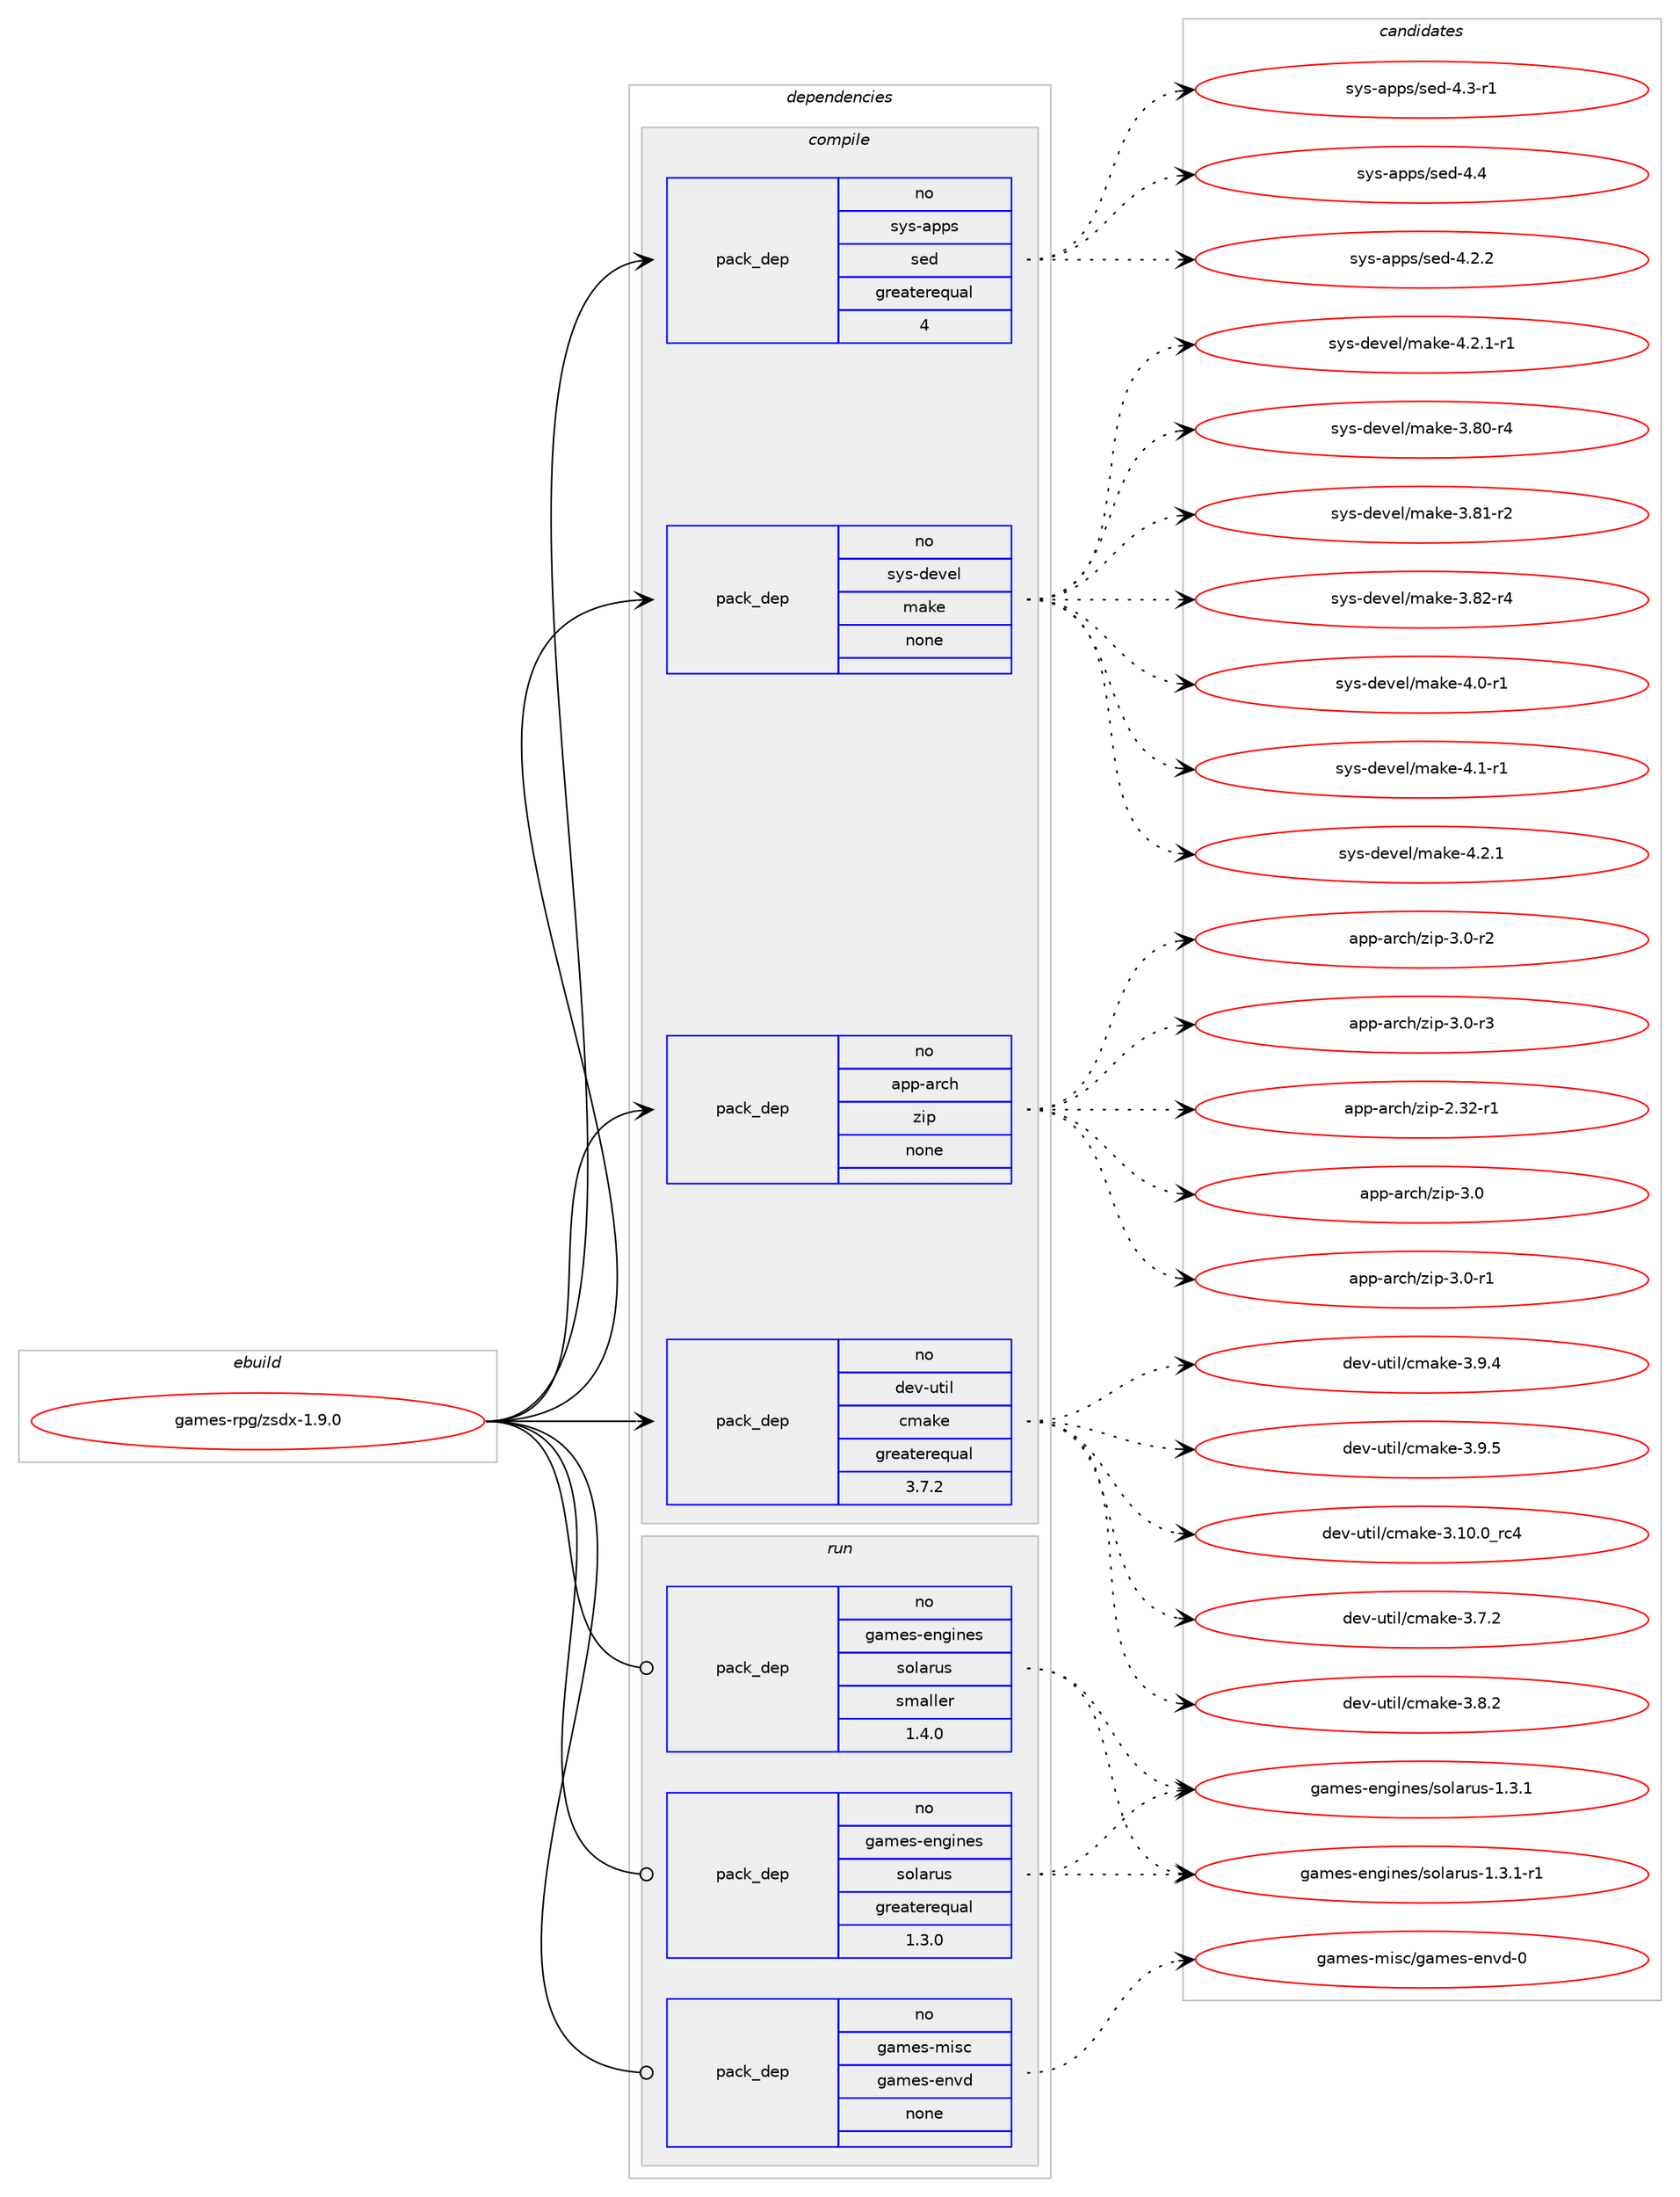 digraph prolog {

# *************
# Graph options
# *************

newrank=true;
concentrate=true;
compound=true;
graph [rankdir=LR,fontname=Helvetica,fontsize=10,ranksep=1.5];#, ranksep=2.5, nodesep=0.2];
edge  [arrowhead=vee];
node  [fontname=Helvetica,fontsize=10];

# **********
# The ebuild
# **********

subgraph cluster_leftcol {
color=gray;
rank=same;
label=<<i>ebuild</i>>;
id [label="games-rpg/zsdx-1.9.0", color=red, width=4, href="../games-rpg/zsdx-1.9.0.svg"];
}

# ****************
# The dependencies
# ****************

subgraph cluster_midcol {
color=gray;
label=<<i>dependencies</i>>;
subgraph cluster_compile {
fillcolor="#eeeeee";
style=filled;
label=<<i>compile</i>>;
subgraph pack217305 {
dependency303049 [label=<<TABLE BORDER="0" CELLBORDER="1" CELLSPACING="0" CELLPADDING="4" WIDTH="220"><TR><TD ROWSPAN="6" CELLPADDING="30">pack_dep</TD></TR><TR><TD WIDTH="110">no</TD></TR><TR><TD>app-arch</TD></TR><TR><TD>zip</TD></TR><TR><TD>none</TD></TR><TR><TD></TD></TR></TABLE>>, shape=none, color=blue];
}
id:e -> dependency303049:w [weight=20,style="solid",arrowhead="vee"];
subgraph pack217306 {
dependency303050 [label=<<TABLE BORDER="0" CELLBORDER="1" CELLSPACING="0" CELLPADDING="4" WIDTH="220"><TR><TD ROWSPAN="6" CELLPADDING="30">pack_dep</TD></TR><TR><TD WIDTH="110">no</TD></TR><TR><TD>dev-util</TD></TR><TR><TD>cmake</TD></TR><TR><TD>greaterequal</TD></TR><TR><TD>3.7.2</TD></TR></TABLE>>, shape=none, color=blue];
}
id:e -> dependency303050:w [weight=20,style="solid",arrowhead="vee"];
subgraph pack217307 {
dependency303051 [label=<<TABLE BORDER="0" CELLBORDER="1" CELLSPACING="0" CELLPADDING="4" WIDTH="220"><TR><TD ROWSPAN="6" CELLPADDING="30">pack_dep</TD></TR><TR><TD WIDTH="110">no</TD></TR><TR><TD>sys-apps</TD></TR><TR><TD>sed</TD></TR><TR><TD>greaterequal</TD></TR><TR><TD>4</TD></TR></TABLE>>, shape=none, color=blue];
}
id:e -> dependency303051:w [weight=20,style="solid",arrowhead="vee"];
subgraph pack217308 {
dependency303052 [label=<<TABLE BORDER="0" CELLBORDER="1" CELLSPACING="0" CELLPADDING="4" WIDTH="220"><TR><TD ROWSPAN="6" CELLPADDING="30">pack_dep</TD></TR><TR><TD WIDTH="110">no</TD></TR><TR><TD>sys-devel</TD></TR><TR><TD>make</TD></TR><TR><TD>none</TD></TR><TR><TD></TD></TR></TABLE>>, shape=none, color=blue];
}
id:e -> dependency303052:w [weight=20,style="solid",arrowhead="vee"];
}
subgraph cluster_compileandrun {
fillcolor="#eeeeee";
style=filled;
label=<<i>compile and run</i>>;
}
subgraph cluster_run {
fillcolor="#eeeeee";
style=filled;
label=<<i>run</i>>;
subgraph pack217309 {
dependency303053 [label=<<TABLE BORDER="0" CELLBORDER="1" CELLSPACING="0" CELLPADDING="4" WIDTH="220"><TR><TD ROWSPAN="6" CELLPADDING="30">pack_dep</TD></TR><TR><TD WIDTH="110">no</TD></TR><TR><TD>games-engines</TD></TR><TR><TD>solarus</TD></TR><TR><TD>greaterequal</TD></TR><TR><TD>1.3.0</TD></TR></TABLE>>, shape=none, color=blue];
}
id:e -> dependency303053:w [weight=20,style="solid",arrowhead="odot"];
subgraph pack217310 {
dependency303054 [label=<<TABLE BORDER="0" CELLBORDER="1" CELLSPACING="0" CELLPADDING="4" WIDTH="220"><TR><TD ROWSPAN="6" CELLPADDING="30">pack_dep</TD></TR><TR><TD WIDTH="110">no</TD></TR><TR><TD>games-engines</TD></TR><TR><TD>solarus</TD></TR><TR><TD>smaller</TD></TR><TR><TD>1.4.0</TD></TR></TABLE>>, shape=none, color=blue];
}
id:e -> dependency303054:w [weight=20,style="solid",arrowhead="odot"];
subgraph pack217311 {
dependency303055 [label=<<TABLE BORDER="0" CELLBORDER="1" CELLSPACING="0" CELLPADDING="4" WIDTH="220"><TR><TD ROWSPAN="6" CELLPADDING="30">pack_dep</TD></TR><TR><TD WIDTH="110">no</TD></TR><TR><TD>games-misc</TD></TR><TR><TD>games-envd</TD></TR><TR><TD>none</TD></TR><TR><TD></TD></TR></TABLE>>, shape=none, color=blue];
}
id:e -> dependency303055:w [weight=20,style="solid",arrowhead="odot"];
}
}

# **************
# The candidates
# **************

subgraph cluster_choices {
rank=same;
color=gray;
label=<<i>candidates</i>>;

subgraph choice217305 {
color=black;
nodesep=1;
choice971121124597114991044712210511245504651504511449 [label="app-arch/zip-2.32-r1", color=red, width=4,href="../app-arch/zip-2.32-r1.svg"];
choice971121124597114991044712210511245514648 [label="app-arch/zip-3.0", color=red, width=4,href="../app-arch/zip-3.0.svg"];
choice9711211245971149910447122105112455146484511449 [label="app-arch/zip-3.0-r1", color=red, width=4,href="../app-arch/zip-3.0-r1.svg"];
choice9711211245971149910447122105112455146484511450 [label="app-arch/zip-3.0-r2", color=red, width=4,href="../app-arch/zip-3.0-r2.svg"];
choice9711211245971149910447122105112455146484511451 [label="app-arch/zip-3.0-r3", color=red, width=4,href="../app-arch/zip-3.0-r3.svg"];
dependency303049:e -> choice971121124597114991044712210511245504651504511449:w [style=dotted,weight="100"];
dependency303049:e -> choice971121124597114991044712210511245514648:w [style=dotted,weight="100"];
dependency303049:e -> choice9711211245971149910447122105112455146484511449:w [style=dotted,weight="100"];
dependency303049:e -> choice9711211245971149910447122105112455146484511450:w [style=dotted,weight="100"];
dependency303049:e -> choice9711211245971149910447122105112455146484511451:w [style=dotted,weight="100"];
}
subgraph choice217306 {
color=black;
nodesep=1;
choice1001011184511711610510847991099710710145514649484648951149952 [label="dev-util/cmake-3.10.0_rc4", color=red, width=4,href="../dev-util/cmake-3.10.0_rc4.svg"];
choice10010111845117116105108479910997107101455146554650 [label="dev-util/cmake-3.7.2", color=red, width=4,href="../dev-util/cmake-3.7.2.svg"];
choice10010111845117116105108479910997107101455146564650 [label="dev-util/cmake-3.8.2", color=red, width=4,href="../dev-util/cmake-3.8.2.svg"];
choice10010111845117116105108479910997107101455146574652 [label="dev-util/cmake-3.9.4", color=red, width=4,href="../dev-util/cmake-3.9.4.svg"];
choice10010111845117116105108479910997107101455146574653 [label="dev-util/cmake-3.9.5", color=red, width=4,href="../dev-util/cmake-3.9.5.svg"];
dependency303050:e -> choice1001011184511711610510847991099710710145514649484648951149952:w [style=dotted,weight="100"];
dependency303050:e -> choice10010111845117116105108479910997107101455146554650:w [style=dotted,weight="100"];
dependency303050:e -> choice10010111845117116105108479910997107101455146564650:w [style=dotted,weight="100"];
dependency303050:e -> choice10010111845117116105108479910997107101455146574652:w [style=dotted,weight="100"];
dependency303050:e -> choice10010111845117116105108479910997107101455146574653:w [style=dotted,weight="100"];
}
subgraph choice217307 {
color=black;
nodesep=1;
choice115121115459711211211547115101100455246504650 [label="sys-apps/sed-4.2.2", color=red, width=4,href="../sys-apps/sed-4.2.2.svg"];
choice115121115459711211211547115101100455246514511449 [label="sys-apps/sed-4.3-r1", color=red, width=4,href="../sys-apps/sed-4.3-r1.svg"];
choice11512111545971121121154711510110045524652 [label="sys-apps/sed-4.4", color=red, width=4,href="../sys-apps/sed-4.4.svg"];
dependency303051:e -> choice115121115459711211211547115101100455246504650:w [style=dotted,weight="100"];
dependency303051:e -> choice115121115459711211211547115101100455246514511449:w [style=dotted,weight="100"];
dependency303051:e -> choice11512111545971121121154711510110045524652:w [style=dotted,weight="100"];
}
subgraph choice217308 {
color=black;
nodesep=1;
choice11512111545100101118101108471099710710145514656484511452 [label="sys-devel/make-3.80-r4", color=red, width=4,href="../sys-devel/make-3.80-r4.svg"];
choice11512111545100101118101108471099710710145514656494511450 [label="sys-devel/make-3.81-r2", color=red, width=4,href="../sys-devel/make-3.81-r2.svg"];
choice11512111545100101118101108471099710710145514656504511452 [label="sys-devel/make-3.82-r4", color=red, width=4,href="../sys-devel/make-3.82-r4.svg"];
choice115121115451001011181011084710997107101455246484511449 [label="sys-devel/make-4.0-r1", color=red, width=4,href="../sys-devel/make-4.0-r1.svg"];
choice115121115451001011181011084710997107101455246494511449 [label="sys-devel/make-4.1-r1", color=red, width=4,href="../sys-devel/make-4.1-r1.svg"];
choice115121115451001011181011084710997107101455246504649 [label="sys-devel/make-4.2.1", color=red, width=4,href="../sys-devel/make-4.2.1.svg"];
choice1151211154510010111810110847109971071014552465046494511449 [label="sys-devel/make-4.2.1-r1", color=red, width=4,href="../sys-devel/make-4.2.1-r1.svg"];
dependency303052:e -> choice11512111545100101118101108471099710710145514656484511452:w [style=dotted,weight="100"];
dependency303052:e -> choice11512111545100101118101108471099710710145514656494511450:w [style=dotted,weight="100"];
dependency303052:e -> choice11512111545100101118101108471099710710145514656504511452:w [style=dotted,weight="100"];
dependency303052:e -> choice115121115451001011181011084710997107101455246484511449:w [style=dotted,weight="100"];
dependency303052:e -> choice115121115451001011181011084710997107101455246494511449:w [style=dotted,weight="100"];
dependency303052:e -> choice115121115451001011181011084710997107101455246504649:w [style=dotted,weight="100"];
dependency303052:e -> choice1151211154510010111810110847109971071014552465046494511449:w [style=dotted,weight="100"];
}
subgraph choice217309 {
color=black;
nodesep=1;
choice10397109101115451011101031051101011154711511110897114117115454946514649 [label="games-engines/solarus-1.3.1", color=red, width=4,href="../games-engines/solarus-1.3.1.svg"];
choice103971091011154510111010310511010111547115111108971141171154549465146494511449 [label="games-engines/solarus-1.3.1-r1", color=red, width=4,href="../games-engines/solarus-1.3.1-r1.svg"];
dependency303053:e -> choice10397109101115451011101031051101011154711511110897114117115454946514649:w [style=dotted,weight="100"];
dependency303053:e -> choice103971091011154510111010310511010111547115111108971141171154549465146494511449:w [style=dotted,weight="100"];
}
subgraph choice217310 {
color=black;
nodesep=1;
choice10397109101115451011101031051101011154711511110897114117115454946514649 [label="games-engines/solarus-1.3.1", color=red, width=4,href="../games-engines/solarus-1.3.1.svg"];
choice103971091011154510111010310511010111547115111108971141171154549465146494511449 [label="games-engines/solarus-1.3.1-r1", color=red, width=4,href="../games-engines/solarus-1.3.1-r1.svg"];
dependency303054:e -> choice10397109101115451011101031051101011154711511110897114117115454946514649:w [style=dotted,weight="100"];
dependency303054:e -> choice103971091011154510111010310511010111547115111108971141171154549465146494511449:w [style=dotted,weight="100"];
}
subgraph choice217311 {
color=black;
nodesep=1;
choice1039710910111545109105115994710397109101115451011101181004548 [label="games-misc/games-envd-0", color=red, width=4,href="../games-misc/games-envd-0.svg"];
dependency303055:e -> choice1039710910111545109105115994710397109101115451011101181004548:w [style=dotted,weight="100"];
}
}

}
